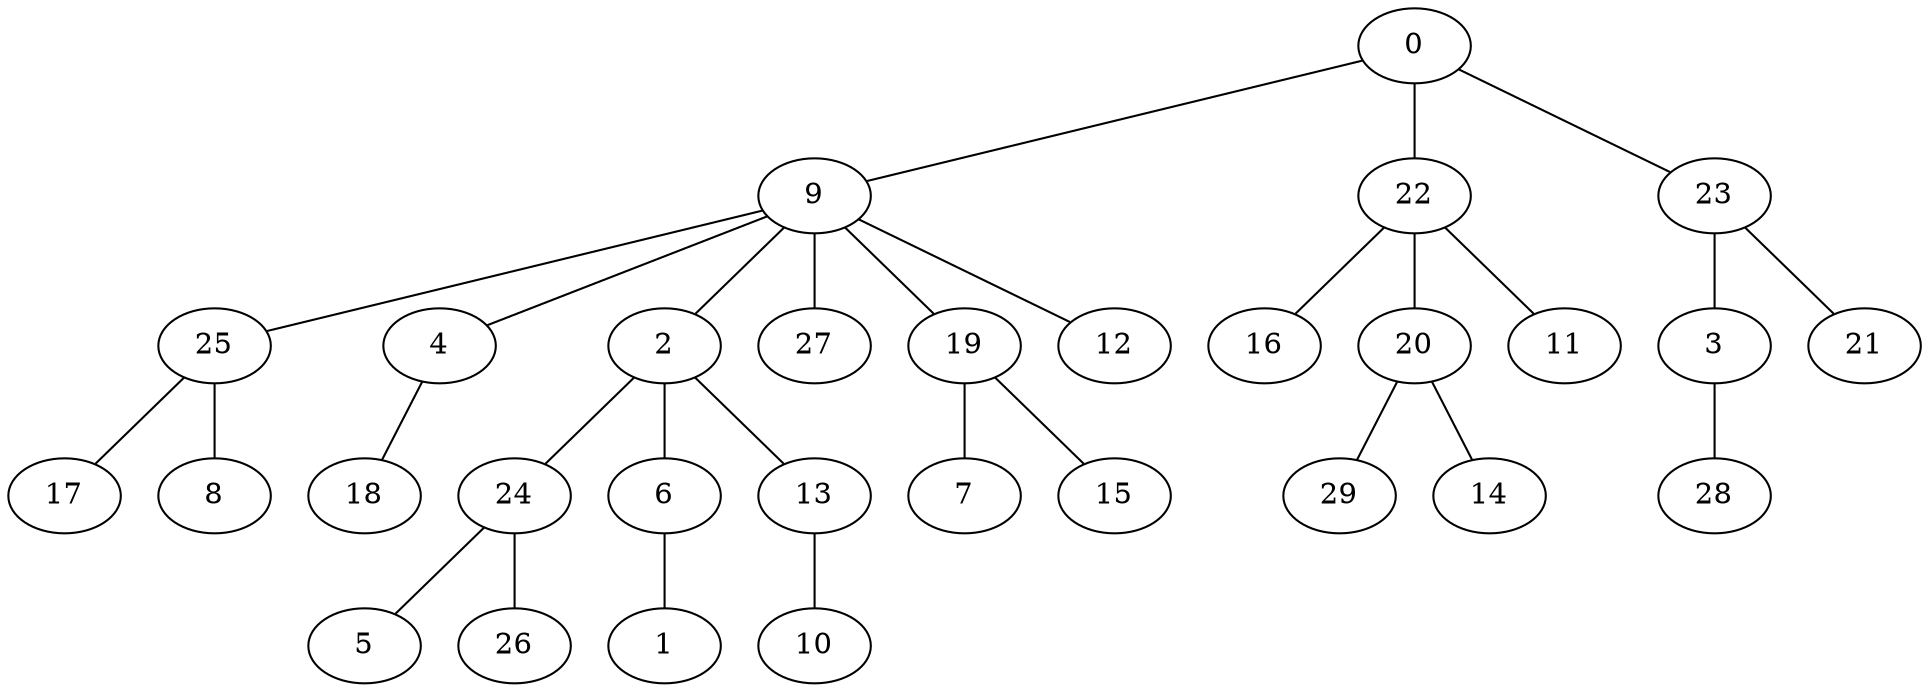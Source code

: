 graph {
0  [Label = "0 (0.00)"]
9  [Label = "9 (27.48)"]
22  [Label = "22 (39.59)"]
25  [Label = "25 (42.42)"]
4  [Label = "4 (54.57)"]
2  [Label = "2 (59.41)"]
23  [Label = "23 (65.45)"]
3  [Label = "3 (79.20)"]
27  [Label = "27 (86.30)"]
16  [Label = "16 (90.30)"]
20  [Label = "20 (90.92)"]
19  [Label = "19 (93.85)"]
17  [Label = "17 (94.01)"]
24  [Label = "24 (105.56)"]
7  [Label = "7 (105.90)"]
28  [Label = "28 (106.05)"]
29  [Label = "29 (106.88)"]
15  [Label = "15 (107.96)"]
6  [Label = "6 (108.08)"]
11  [Label = "11 (108.89)"]
18  [Label = "18 (110.51)"]
8  [Label = "8 (113.57)"]
13  [Label = "13 (119.31)"]
1  [Label = "1 (123.02)"]
12  [Label = "12 (133.57)"]
10  [Label = "10 (136.29)"]
14  [Label = "14 (152.19)"]
5  [Label = "5 (154.25)"]
21  [Label = "21 (158.76)"]
26  [Label = "26 (188.21)"]

0--9  [Label = "27.48"]
0--22  [Label = "39.59"]
9--25  [Label = "14.94"]
9--4  [Label = "27.09"]
9--2  [Label = "31.94"]
0--23  [Label = "65.45"]
23--3  [Label = "13.75"]
9--27  [Label = "58.82"]
22--16  [Label = "50.72"]
22--20  [Label = "51.33"]
9--19  [Label = "66.38"]
25--17  [Label = "51.60"]
2--24  [Label = "46.15"]
19--7  [Label = "12.04"]
3--28  [Label = "26.84"]
20--29  [Label = "15.96"]
19--15  [Label = "14.11"]
2--6  [Label = "48.66"]
22--11  [Label = "69.30"]
4--18  [Label = "55.95"]
25--8  [Label = "71.15"]
2--13  [Label = "59.90"]
6--1  [Label = "14.94"]
9--12  [Label = "106.10"]
13--10  [Label = "16.97"]
20--14  [Label = "61.28"]
24--5  [Label = "48.69"]
23--21  [Label = "93.30"]
24--26  [Label = "82.65"]
}
